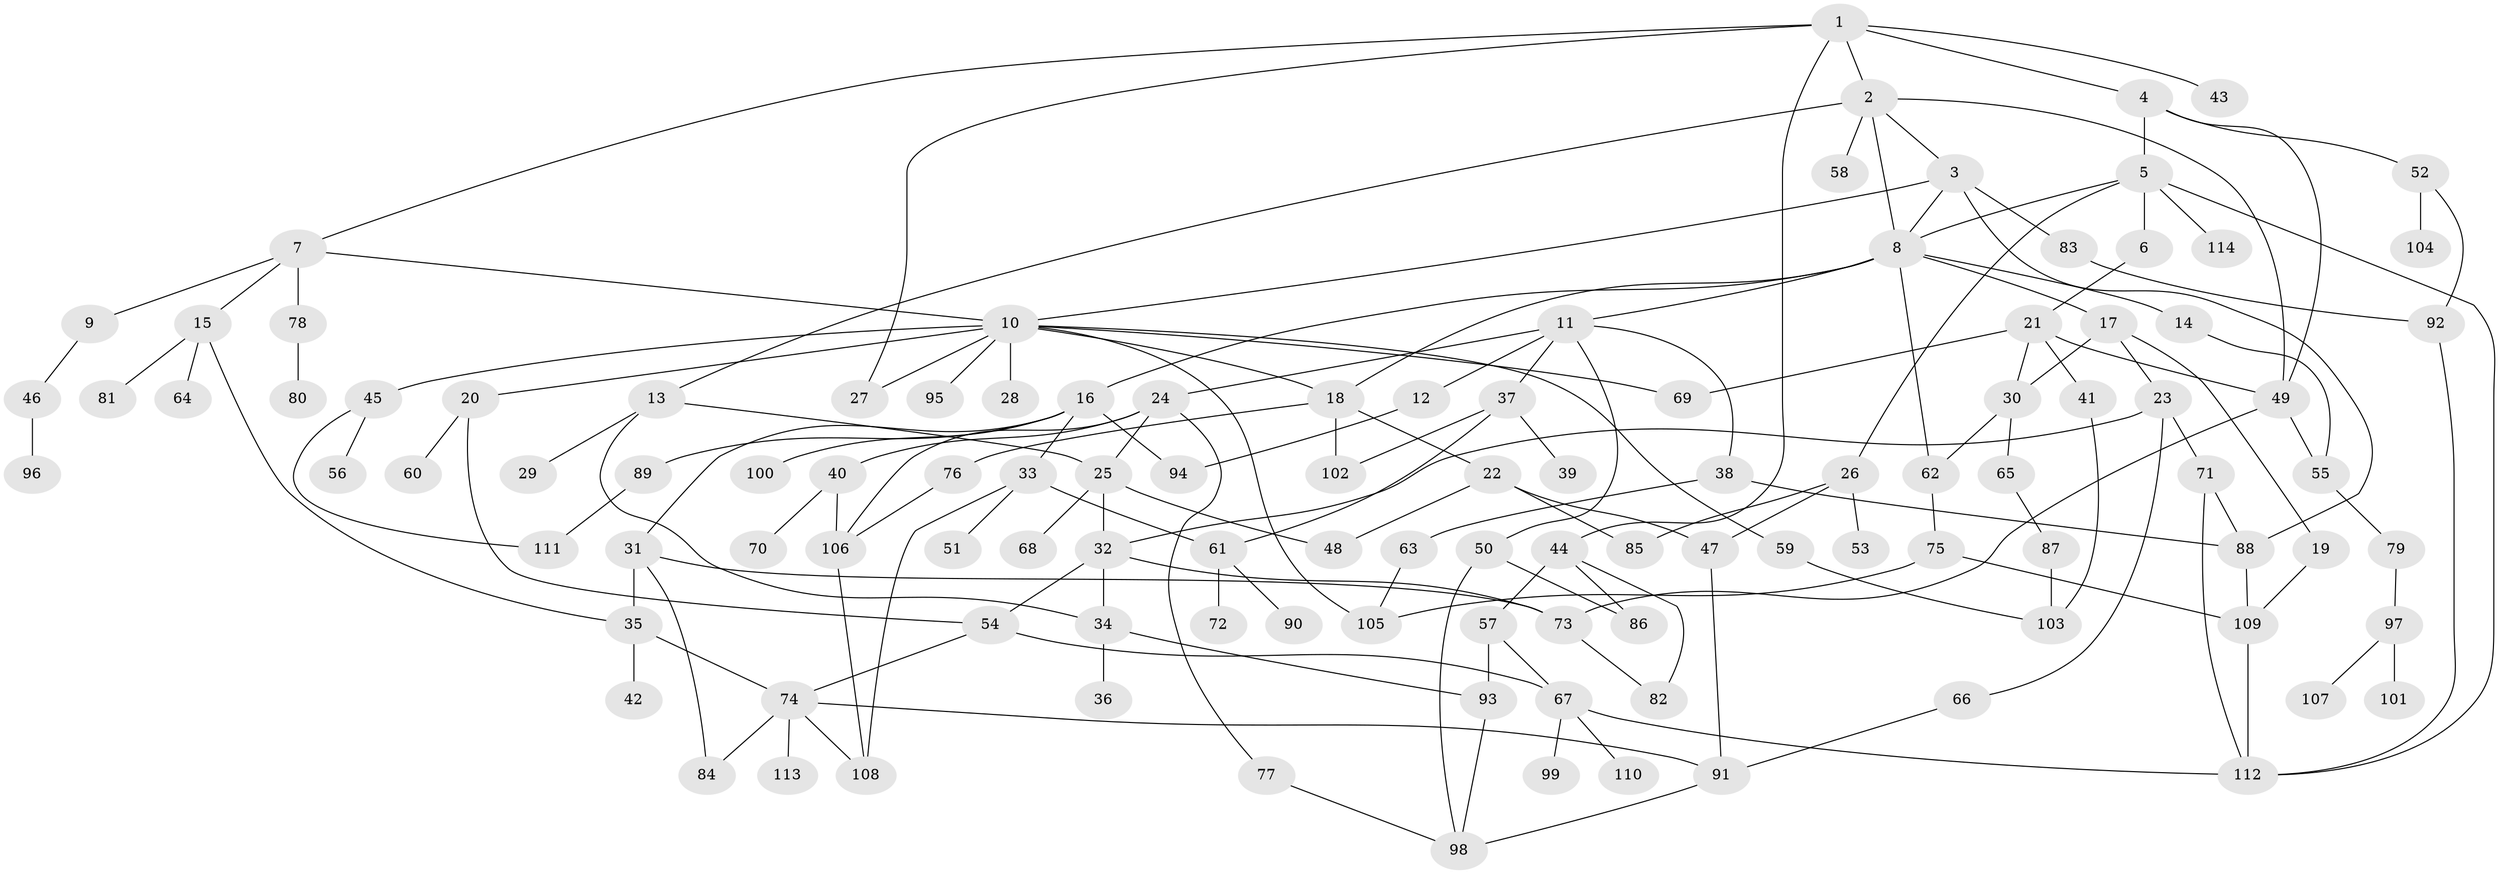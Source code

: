 // coarse degree distribution, {5: 0.14705882352941177, 9: 0.029411764705882353, 17: 0.029411764705882353, 13: 0.029411764705882353, 1: 0.3235294117647059, 2: 0.14705882352941177, 4: 0.11764705882352941, 7: 0.029411764705882353, 6: 0.029411764705882353, 3: 0.058823529411764705, 8: 0.058823529411764705}
// Generated by graph-tools (version 1.1) at 2025/16/03/04/25 18:16:53]
// undirected, 114 vertices, 166 edges
graph export_dot {
graph [start="1"]
  node [color=gray90,style=filled];
  1;
  2;
  3;
  4;
  5;
  6;
  7;
  8;
  9;
  10;
  11;
  12;
  13;
  14;
  15;
  16;
  17;
  18;
  19;
  20;
  21;
  22;
  23;
  24;
  25;
  26;
  27;
  28;
  29;
  30;
  31;
  32;
  33;
  34;
  35;
  36;
  37;
  38;
  39;
  40;
  41;
  42;
  43;
  44;
  45;
  46;
  47;
  48;
  49;
  50;
  51;
  52;
  53;
  54;
  55;
  56;
  57;
  58;
  59;
  60;
  61;
  62;
  63;
  64;
  65;
  66;
  67;
  68;
  69;
  70;
  71;
  72;
  73;
  74;
  75;
  76;
  77;
  78;
  79;
  80;
  81;
  82;
  83;
  84;
  85;
  86;
  87;
  88;
  89;
  90;
  91;
  92;
  93;
  94;
  95;
  96;
  97;
  98;
  99;
  100;
  101;
  102;
  103;
  104;
  105;
  106;
  107;
  108;
  109;
  110;
  111;
  112;
  113;
  114;
  1 -- 2;
  1 -- 4;
  1 -- 7;
  1 -- 43;
  1 -- 44;
  1 -- 27;
  2 -- 3;
  2 -- 13;
  2 -- 49;
  2 -- 58;
  2 -- 8;
  3 -- 83;
  3 -- 88;
  3 -- 10;
  3 -- 8;
  4 -- 5;
  4 -- 52;
  4 -- 49;
  5 -- 6;
  5 -- 8;
  5 -- 26;
  5 -- 114;
  5 -- 112;
  6 -- 21;
  7 -- 9;
  7 -- 10;
  7 -- 15;
  7 -- 78;
  8 -- 11;
  8 -- 14;
  8 -- 16;
  8 -- 17;
  8 -- 62;
  8 -- 18;
  9 -- 46;
  10 -- 18;
  10 -- 20;
  10 -- 27;
  10 -- 28;
  10 -- 45;
  10 -- 59;
  10 -- 69;
  10 -- 95;
  10 -- 105;
  11 -- 12;
  11 -- 24;
  11 -- 37;
  11 -- 38;
  11 -- 50;
  12 -- 94;
  13 -- 25;
  13 -- 29;
  13 -- 34;
  14 -- 55;
  15 -- 64;
  15 -- 81;
  15 -- 35;
  16 -- 31;
  16 -- 33;
  16 -- 89;
  16 -- 94;
  16 -- 100;
  17 -- 19;
  17 -- 23;
  17 -- 30;
  18 -- 22;
  18 -- 76;
  18 -- 102;
  19 -- 109;
  20 -- 54;
  20 -- 60;
  21 -- 30;
  21 -- 41;
  21 -- 69;
  21 -- 49;
  22 -- 48;
  22 -- 85;
  22 -- 47;
  23 -- 66;
  23 -- 71;
  23 -- 32;
  24 -- 40;
  24 -- 77;
  24 -- 25;
  24 -- 106;
  25 -- 32;
  25 -- 68;
  25 -- 48;
  26 -- 47;
  26 -- 53;
  26 -- 85;
  30 -- 62;
  30 -- 65;
  31 -- 35;
  31 -- 84;
  31 -- 73;
  32 -- 34;
  32 -- 54;
  32 -- 73;
  33 -- 51;
  33 -- 61;
  33 -- 108;
  34 -- 36;
  34 -- 93;
  35 -- 42;
  35 -- 74;
  37 -- 39;
  37 -- 61;
  37 -- 102;
  38 -- 63;
  38 -- 88;
  40 -- 70;
  40 -- 106;
  41 -- 103;
  44 -- 57;
  44 -- 86;
  44 -- 82;
  45 -- 56;
  45 -- 111;
  46 -- 96;
  47 -- 91;
  49 -- 55;
  49 -- 73;
  50 -- 86;
  50 -- 98;
  52 -- 92;
  52 -- 104;
  54 -- 74;
  54 -- 67;
  55 -- 79;
  57 -- 67;
  57 -- 93;
  59 -- 103;
  61 -- 72;
  61 -- 90;
  62 -- 75;
  63 -- 105;
  65 -- 87;
  66 -- 91;
  67 -- 99;
  67 -- 110;
  67 -- 112;
  71 -- 112;
  71 -- 88;
  73 -- 82;
  74 -- 84;
  74 -- 113;
  74 -- 91;
  74 -- 108;
  75 -- 105;
  75 -- 109;
  76 -- 106;
  77 -- 98;
  78 -- 80;
  79 -- 97;
  83 -- 92;
  87 -- 103;
  88 -- 109;
  89 -- 111;
  91 -- 98;
  92 -- 112;
  93 -- 98;
  97 -- 101;
  97 -- 107;
  106 -- 108;
  109 -- 112;
}
